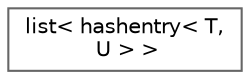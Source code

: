 digraph "Graphical Class Hierarchy"
{
 // LATEX_PDF_SIZE
  bgcolor="transparent";
  edge [fontname=Helvetica,fontsize=10,labelfontname=Helvetica,labelfontsize=10];
  node [fontname=Helvetica,fontsize=10,shape=box,height=0.2,width=0.4];
  rankdir="LR";
  Node0 [id="Node000000",label="list\< hashentry\< T,\l U \> \>",height=0.2,width=0.4,color="grey40", fillcolor="white", style="filled",URL="$classlist.html",tooltip=" "];
}
